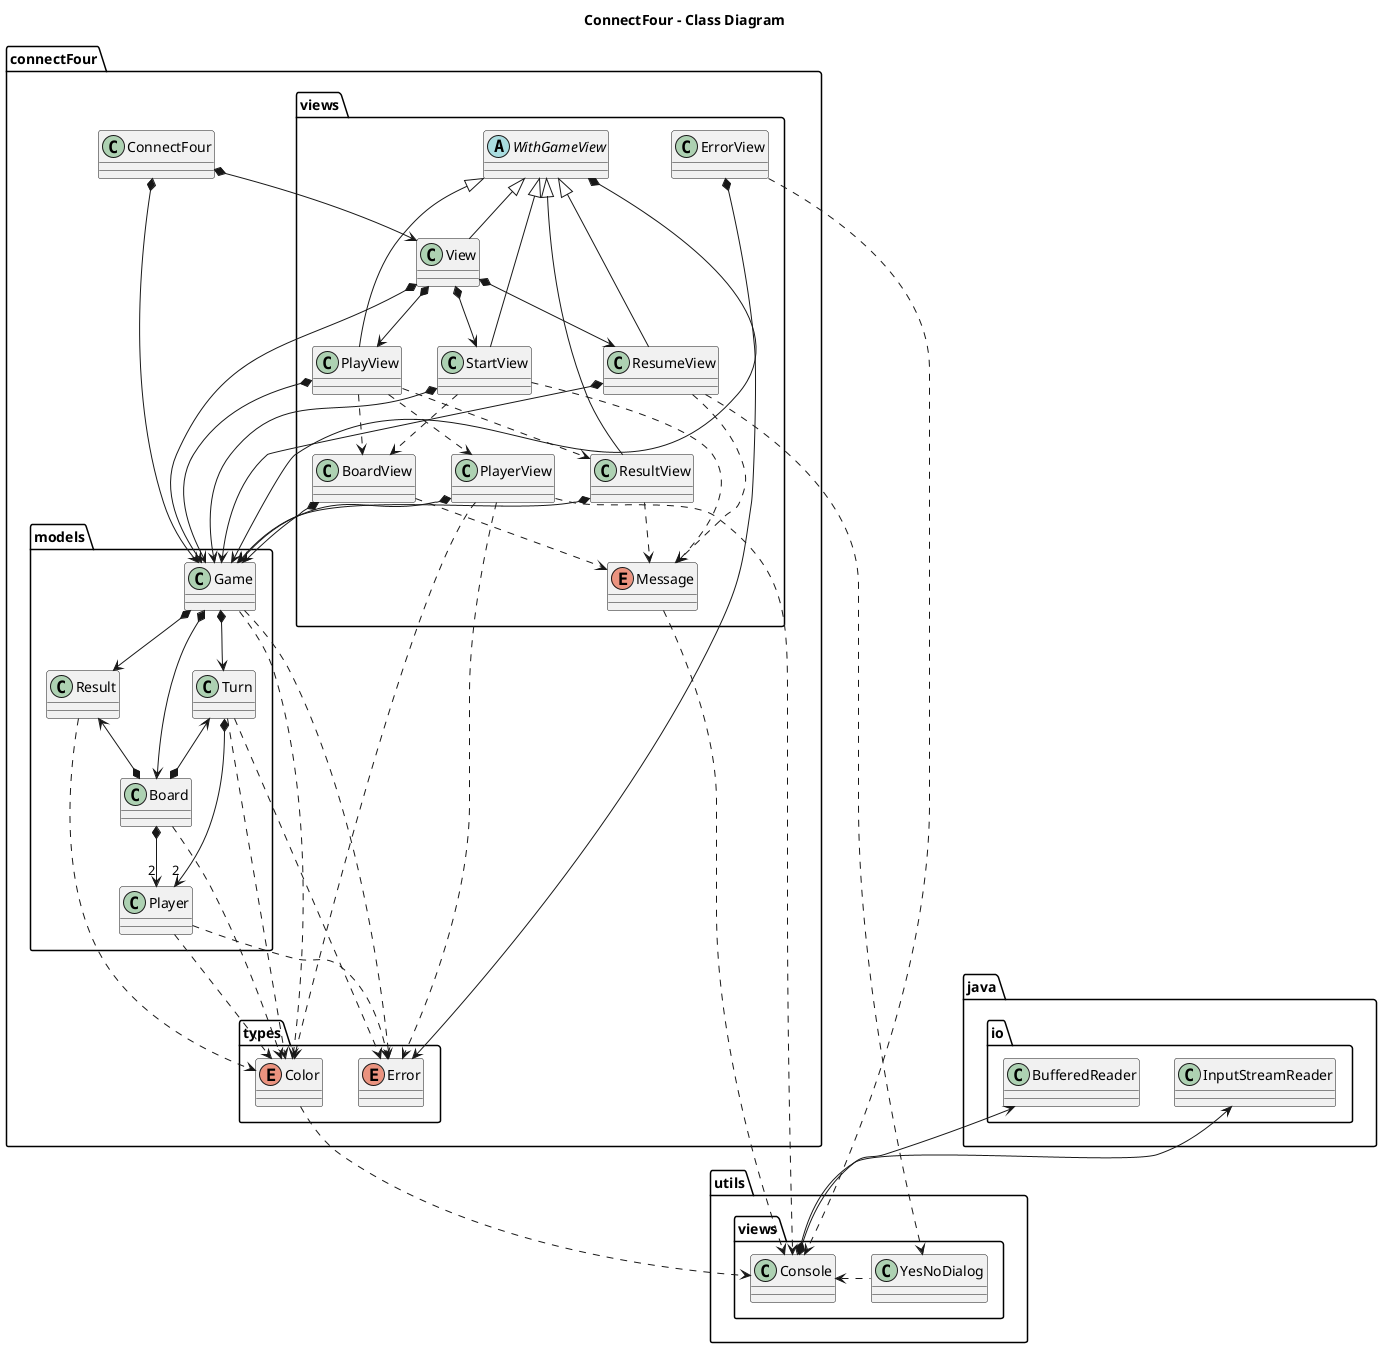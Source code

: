 @startuml ConnectFour

title ConnectFour - Class Diagram


package connectFour {
  class ConnectFour
}

package connectFour.models{
  class Board
  class Game
  class Player
  class Turn
  class Result
}

package connectFour.types{
  enum Color
  enum Error
}

package connectFour.views{
  abstract WithGameView
  class BoardView
  class ErrorView
  class PlayView
  class PlayerView
  class ResultView
  class ResumeView
  class StartView
  class View
  enum Message
}

package utils.views{
  class Console
  class YesNoDialog
}

ConnectFour *-down-> Game
ConnectFour *-down-> View

Game *-down-> Board
Game *-down-> Turn
Game *-down-> Result
Game .down.> Color
Game .down.> Error

Board .down.> Color
Board *-down->"2" Player

Player .down.> Color
Player .down.> Error

Result .down.> Color
Result <-down-* Board

Turn <-down-* Board
Turn .down.> Color
Turn .down.> Error
Turn *-down->"2" Player

Color .down.> Console

View -up-|> WithGameView
View *-down-> StartView
View *-down-> PlayView
View *-down-> ResumeView
View *-left-> Game

WithGameView *-down-> Game

BoardView *-down-> Game
BoardView .down.> Message

ErrorView *-down-> Error
ErrorView .down.> Console

Message .down.> Console

StartView -up-|> WithGameView
StartView *-down-> Game
StartView .down.> Message
StartView .down.> BoardView

PlayView -up-|> WithGameView
PlayView *-down-> Game
PlayView .down.> PlayerView
PlayView .down.> BoardView
PlayView .down.> ResultView

ResumeView -up-|> WithGameView
ResumeView *-down-> Game
ResumeView .down.> Message
ResumeView .down.> YesNoDialog

ResultView -up-|> WithGameView
ResultView *-down-> Game
ResultView .down.> Message

PlayerView *-down-> Game
PlayerView .down.> Error
PlayerView .down.> Color
PlayerView .down.> Console

Console *-up-> java.io.BufferedReader
Console *-up-> java.io.InputStreamReader

YesNoDialog .left.> Console

@enduml